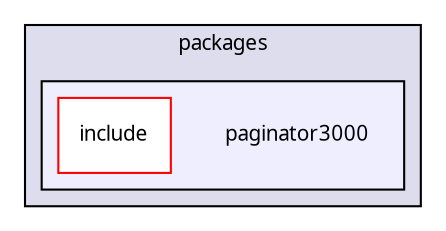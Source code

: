 digraph "packages/gui/packages/paginator3000/" {
  compound=true
  node [ fontsize="10", fontname="FreeSans.ttf"];
  edge [ labelfontsize="10", labelfontname="FreeSans.ttf"];
  subgraph clusterdir_22da140b0ceba9af8df63b75c08d8cba {
    graph [ bgcolor="#ddddee", pencolor="black", label="packages" fontname="FreeSans.ttf", fontsize="10", URL="dir_22da140b0ceba9af8df63b75c08d8cba.html"]
  subgraph clusterdir_c82e1eba7cb1bd8d8e8c803affe55c86 {
    graph [ bgcolor="#eeeeff", pencolor="black", label="" URL="dir_c82e1eba7cb1bd8d8e8c803affe55c86.html"];
    dir_c82e1eba7cb1bd8d8e8c803affe55c86 [shape=plaintext label="paginator3000"];
    dir_94cdd8bd6c62a25d9c8177a453a1d7b8 [shape=box label="include" color="red" fillcolor="white" style="filled" URL="dir_94cdd8bd6c62a25d9c8177a453a1d7b8.html"];
  }
  }
}
